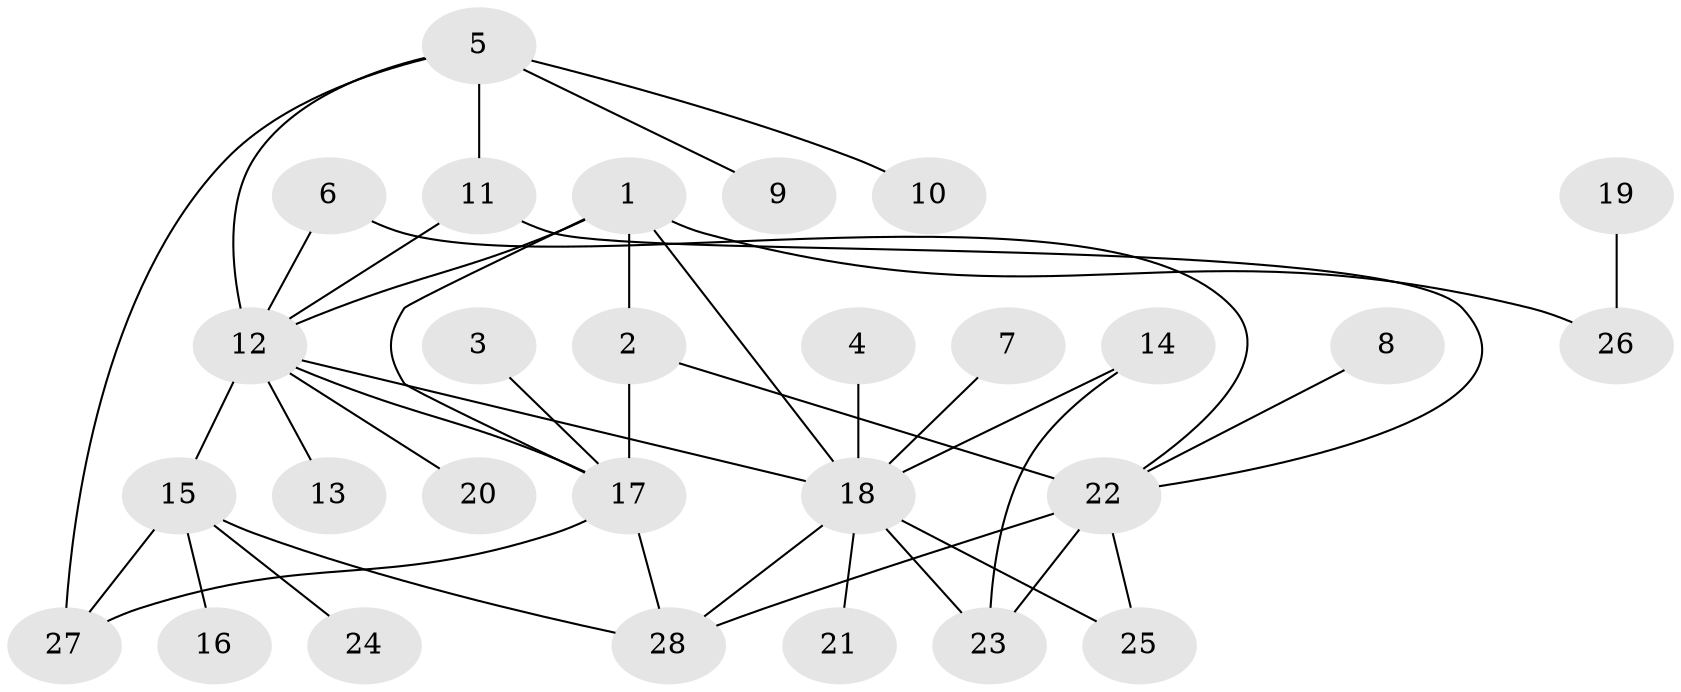 // original degree distribution, {7: 0.04411764705882353, 4: 0.10294117647058823, 3: 0.08823529411764706, 11: 0.014705882352941176, 8: 0.029411764705882353, 5: 0.029411764705882353, 10: 0.014705882352941176, 1: 0.5, 2: 0.17647058823529413}
// Generated by graph-tools (version 1.1) at 2025/37/03/04/25 23:37:50]
// undirected, 28 vertices, 41 edges
graph export_dot {
  node [color=gray90,style=filled];
  1;
  2;
  3;
  4;
  5;
  6;
  7;
  8;
  9;
  10;
  11;
  12;
  13;
  14;
  15;
  16;
  17;
  18;
  19;
  20;
  21;
  22;
  23;
  24;
  25;
  26;
  27;
  28;
  1 -- 2 [weight=1.0];
  1 -- 12 [weight=1.0];
  1 -- 17 [weight=1.0];
  1 -- 18 [weight=1.0];
  1 -- 26 [weight=1.0];
  2 -- 17 [weight=1.0];
  2 -- 22 [weight=1.0];
  3 -- 17 [weight=1.0];
  4 -- 18 [weight=1.0];
  5 -- 9 [weight=1.0];
  5 -- 10 [weight=1.0];
  5 -- 11 [weight=1.0];
  5 -- 12 [weight=1.0];
  5 -- 27 [weight=1.0];
  6 -- 12 [weight=1.0];
  6 -- 22 [weight=1.0];
  7 -- 18 [weight=1.0];
  8 -- 22 [weight=1.0];
  11 -- 12 [weight=1.0];
  11 -- 22 [weight=1.0];
  12 -- 13 [weight=1.0];
  12 -- 15 [weight=1.0];
  12 -- 17 [weight=1.0];
  12 -- 18 [weight=2.0];
  12 -- 20 [weight=1.0];
  14 -- 18 [weight=2.0];
  14 -- 23 [weight=1.0];
  15 -- 16 [weight=1.0];
  15 -- 24 [weight=1.0];
  15 -- 27 [weight=1.0];
  15 -- 28 [weight=2.0];
  17 -- 27 [weight=1.0];
  17 -- 28 [weight=1.0];
  18 -- 21 [weight=1.0];
  18 -- 23 [weight=1.0];
  18 -- 25 [weight=1.0];
  18 -- 28 [weight=1.0];
  19 -- 26 [weight=1.0];
  22 -- 23 [weight=2.0];
  22 -- 25 [weight=1.0];
  22 -- 28 [weight=2.0];
}
